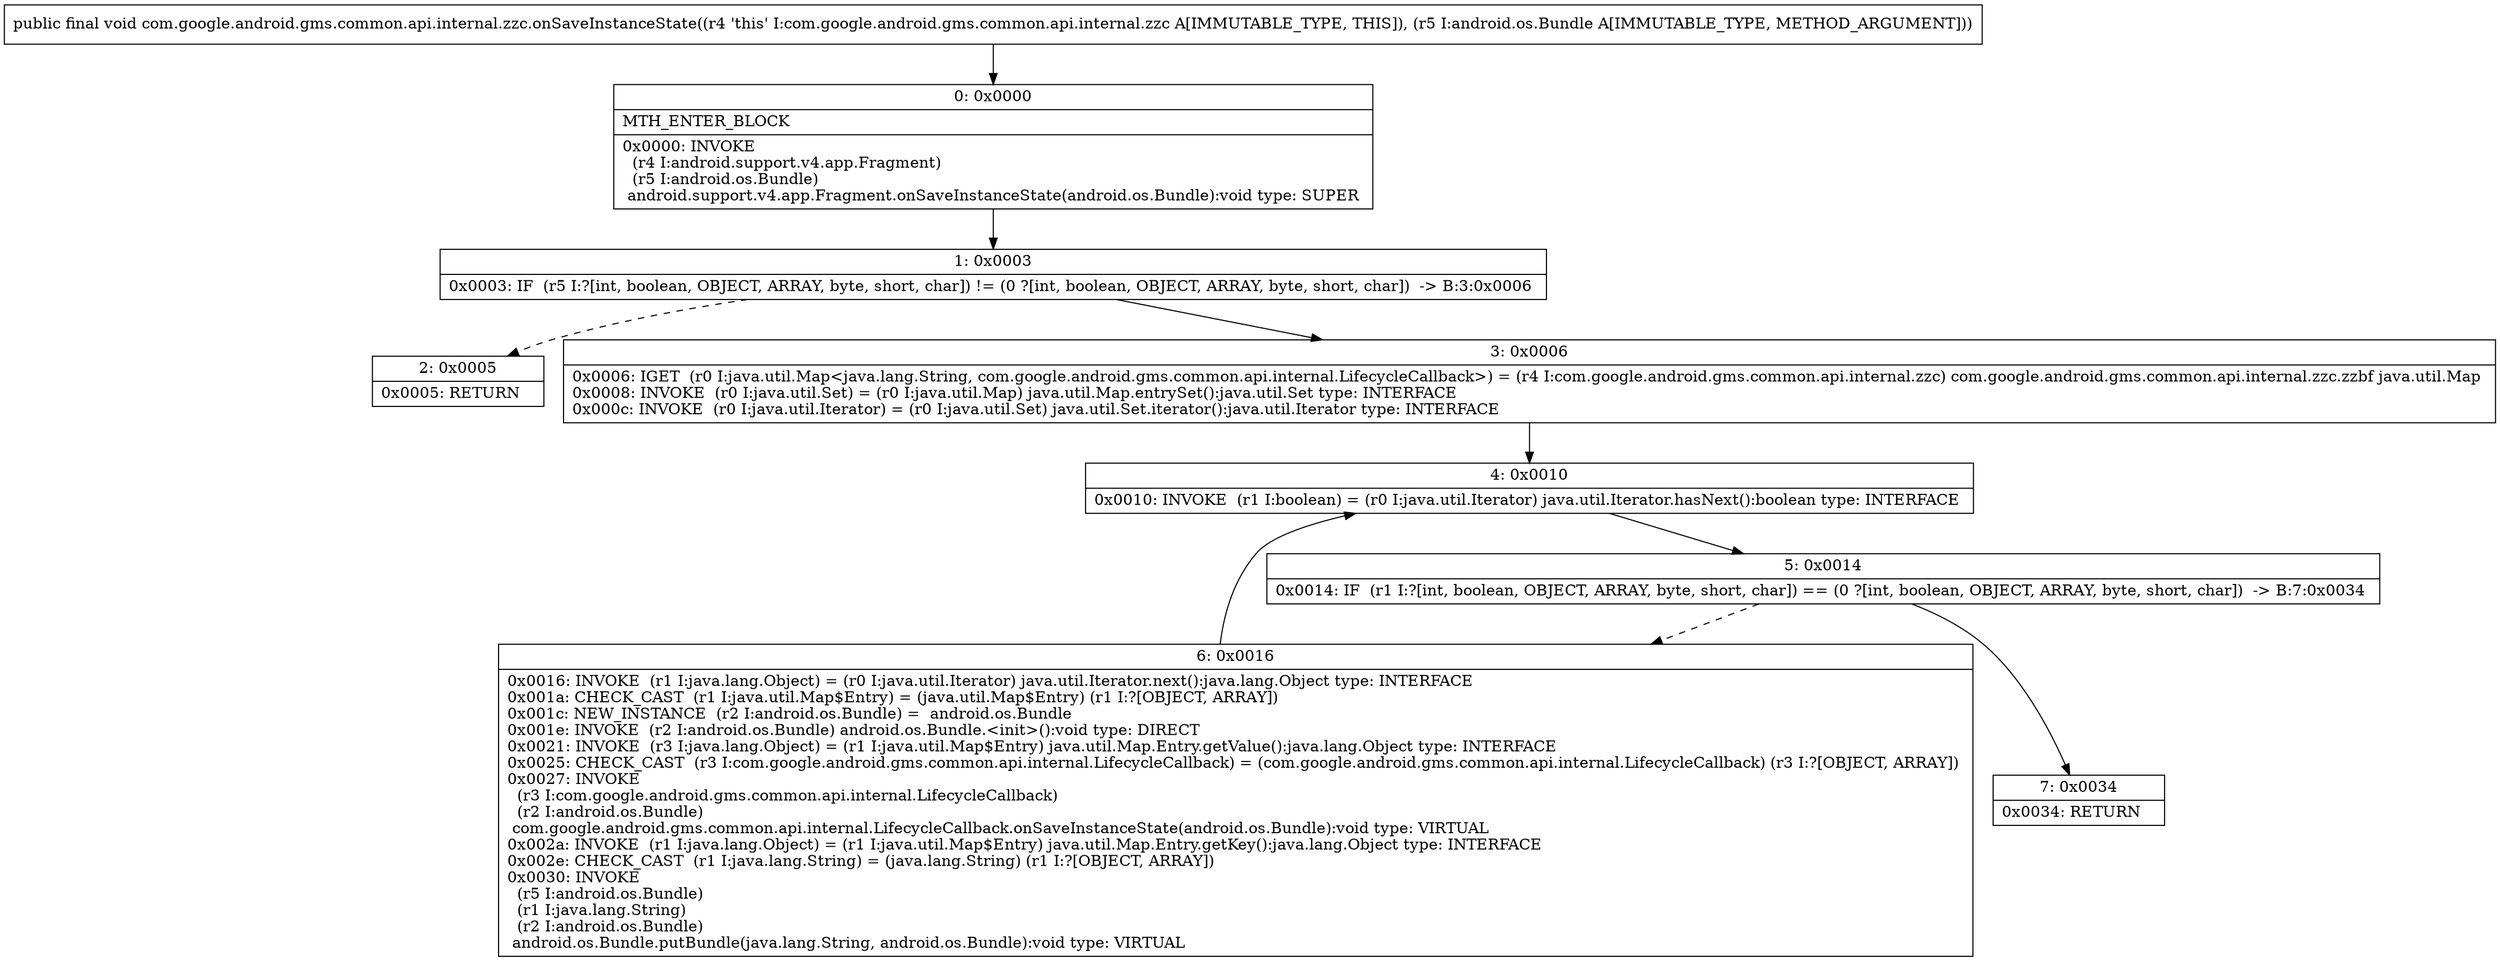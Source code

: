 digraph "CFG forcom.google.android.gms.common.api.internal.zzc.onSaveInstanceState(Landroid\/os\/Bundle;)V" {
Node_0 [shape=record,label="{0\:\ 0x0000|MTH_ENTER_BLOCK\l|0x0000: INVOKE  \l  (r4 I:android.support.v4.app.Fragment)\l  (r5 I:android.os.Bundle)\l android.support.v4.app.Fragment.onSaveInstanceState(android.os.Bundle):void type: SUPER \l}"];
Node_1 [shape=record,label="{1\:\ 0x0003|0x0003: IF  (r5 I:?[int, boolean, OBJECT, ARRAY, byte, short, char]) != (0 ?[int, boolean, OBJECT, ARRAY, byte, short, char])  \-\> B:3:0x0006 \l}"];
Node_2 [shape=record,label="{2\:\ 0x0005|0x0005: RETURN   \l}"];
Node_3 [shape=record,label="{3\:\ 0x0006|0x0006: IGET  (r0 I:java.util.Map\<java.lang.String, com.google.android.gms.common.api.internal.LifecycleCallback\>) = (r4 I:com.google.android.gms.common.api.internal.zzc) com.google.android.gms.common.api.internal.zzc.zzbf java.util.Map \l0x0008: INVOKE  (r0 I:java.util.Set) = (r0 I:java.util.Map) java.util.Map.entrySet():java.util.Set type: INTERFACE \l0x000c: INVOKE  (r0 I:java.util.Iterator) = (r0 I:java.util.Set) java.util.Set.iterator():java.util.Iterator type: INTERFACE \l}"];
Node_4 [shape=record,label="{4\:\ 0x0010|0x0010: INVOKE  (r1 I:boolean) = (r0 I:java.util.Iterator) java.util.Iterator.hasNext():boolean type: INTERFACE \l}"];
Node_5 [shape=record,label="{5\:\ 0x0014|0x0014: IF  (r1 I:?[int, boolean, OBJECT, ARRAY, byte, short, char]) == (0 ?[int, boolean, OBJECT, ARRAY, byte, short, char])  \-\> B:7:0x0034 \l}"];
Node_6 [shape=record,label="{6\:\ 0x0016|0x0016: INVOKE  (r1 I:java.lang.Object) = (r0 I:java.util.Iterator) java.util.Iterator.next():java.lang.Object type: INTERFACE \l0x001a: CHECK_CAST  (r1 I:java.util.Map$Entry) = (java.util.Map$Entry) (r1 I:?[OBJECT, ARRAY]) \l0x001c: NEW_INSTANCE  (r2 I:android.os.Bundle) =  android.os.Bundle \l0x001e: INVOKE  (r2 I:android.os.Bundle) android.os.Bundle.\<init\>():void type: DIRECT \l0x0021: INVOKE  (r3 I:java.lang.Object) = (r1 I:java.util.Map$Entry) java.util.Map.Entry.getValue():java.lang.Object type: INTERFACE \l0x0025: CHECK_CAST  (r3 I:com.google.android.gms.common.api.internal.LifecycleCallback) = (com.google.android.gms.common.api.internal.LifecycleCallback) (r3 I:?[OBJECT, ARRAY]) \l0x0027: INVOKE  \l  (r3 I:com.google.android.gms.common.api.internal.LifecycleCallback)\l  (r2 I:android.os.Bundle)\l com.google.android.gms.common.api.internal.LifecycleCallback.onSaveInstanceState(android.os.Bundle):void type: VIRTUAL \l0x002a: INVOKE  (r1 I:java.lang.Object) = (r1 I:java.util.Map$Entry) java.util.Map.Entry.getKey():java.lang.Object type: INTERFACE \l0x002e: CHECK_CAST  (r1 I:java.lang.String) = (java.lang.String) (r1 I:?[OBJECT, ARRAY]) \l0x0030: INVOKE  \l  (r5 I:android.os.Bundle)\l  (r1 I:java.lang.String)\l  (r2 I:android.os.Bundle)\l android.os.Bundle.putBundle(java.lang.String, android.os.Bundle):void type: VIRTUAL \l}"];
Node_7 [shape=record,label="{7\:\ 0x0034|0x0034: RETURN   \l}"];
MethodNode[shape=record,label="{public final void com.google.android.gms.common.api.internal.zzc.onSaveInstanceState((r4 'this' I:com.google.android.gms.common.api.internal.zzc A[IMMUTABLE_TYPE, THIS]), (r5 I:android.os.Bundle A[IMMUTABLE_TYPE, METHOD_ARGUMENT])) }"];
MethodNode -> Node_0;
Node_0 -> Node_1;
Node_1 -> Node_2[style=dashed];
Node_1 -> Node_3;
Node_3 -> Node_4;
Node_4 -> Node_5;
Node_5 -> Node_6[style=dashed];
Node_5 -> Node_7;
Node_6 -> Node_4;
}

